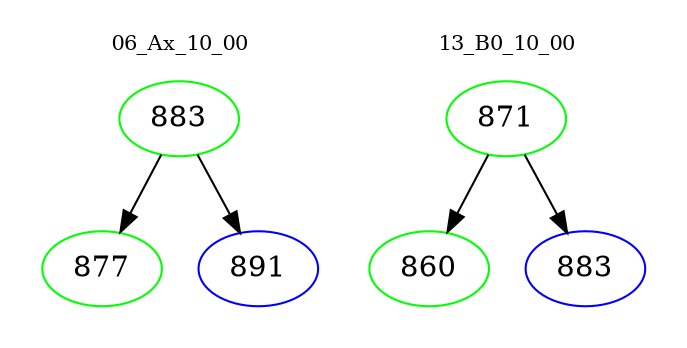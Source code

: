 digraph{
subgraph cluster_0 {
color = white
label = "06_Ax_10_00";
fontsize=10;
T0_883 [label="883", color="green"]
T0_883 -> T0_877 [color="black"]
T0_877 [label="877", color="green"]
T0_883 -> T0_891 [color="black"]
T0_891 [label="891", color="blue"]
}
subgraph cluster_1 {
color = white
label = "13_B0_10_00";
fontsize=10;
T1_871 [label="871", color="green"]
T1_871 -> T1_860 [color="black"]
T1_860 [label="860", color="green"]
T1_871 -> T1_883 [color="black"]
T1_883 [label="883", color="blue"]
}
}

